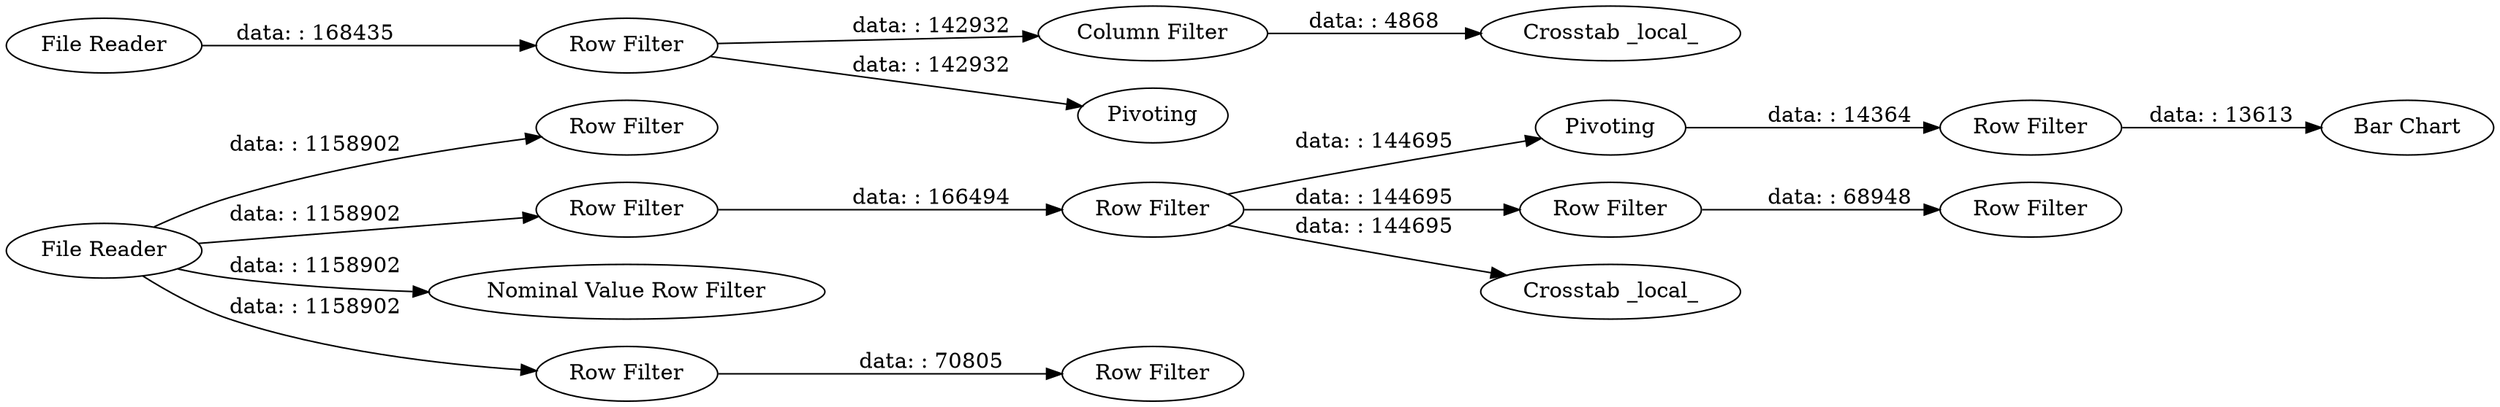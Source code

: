 digraph {
	"3826216642541216271_19" [label=Pivoting]
	"3826216642541216271_7" [label="Row Filter"]
	"3826216642541216271_26" [label="Crosstab _local_"]
	"3826216642541216271_1" [label="File Reader"]
	"3826216642541216271_3" [label="Row Filter"]
	"3826216642541216271_2" [label="File Reader"]
	"3826216642541216271_21" [label="Row Filter"]
	"3826216642541216271_5" [label="Crosstab _local_"]
	"3826216642541216271_25" [label="Row Filter"]
	"3826216642541216271_24" [label="Row Filter"]
	"3826216642541216271_6" [label="Column Filter"]
	"3826216642541216271_4" [label=Pivoting]
	"3826216642541216271_20" [label="Row Filter"]
	"3826216642541216271_23" [label="Row Filter"]
	"3826216642541216271_27" [label="Bar Chart"]
	"3826216642541216271_8" [label="Nominal Value Row Filter"]
	"3826216642541216271_22" [label="Row Filter"]
	"3826216642541216271_28" [label="Row Filter"]
	"3826216642541216271_28" -> "3826216642541216271_27" [label="data: : 13613"]
	"3826216642541216271_1" -> "3826216642541216271_21" [label="data: : 1158902"]
	"3826216642541216271_1" -> "3826216642541216271_8" [label="data: : 1158902"]
	"3826216642541216271_1" -> "3826216642541216271_22" [label="data: : 1158902"]
	"3826216642541216271_7" -> "3826216642541216271_20" [label="data: : 68948"]
	"3826216642541216271_19" -> "3826216642541216271_28" [label="data: : 14364"]
	"3826216642541216271_6" -> "3826216642541216271_5" [label="data: : 4868"]
	"3826216642541216271_25" -> "3826216642541216271_26" [label="data: : 144695"]
	"3826216642541216271_3" -> "3826216642541216271_4" [label="data: : 142932"]
	"3826216642541216271_22" -> "3826216642541216271_23" [label="data: : 70805"]
	"3826216642541216271_25" -> "3826216642541216271_7" [label="data: : 144695"]
	"3826216642541216271_3" -> "3826216642541216271_6" [label="data: : 142932"]
	"3826216642541216271_2" -> "3826216642541216271_3" [label="data: : 168435"]
	"3826216642541216271_24" -> "3826216642541216271_25" [label="data: : 166494"]
	"3826216642541216271_1" -> "3826216642541216271_24" [label="data: : 1158902"]
	"3826216642541216271_25" -> "3826216642541216271_19" [label="data: : 144695"]
	rankdir=LR
}
